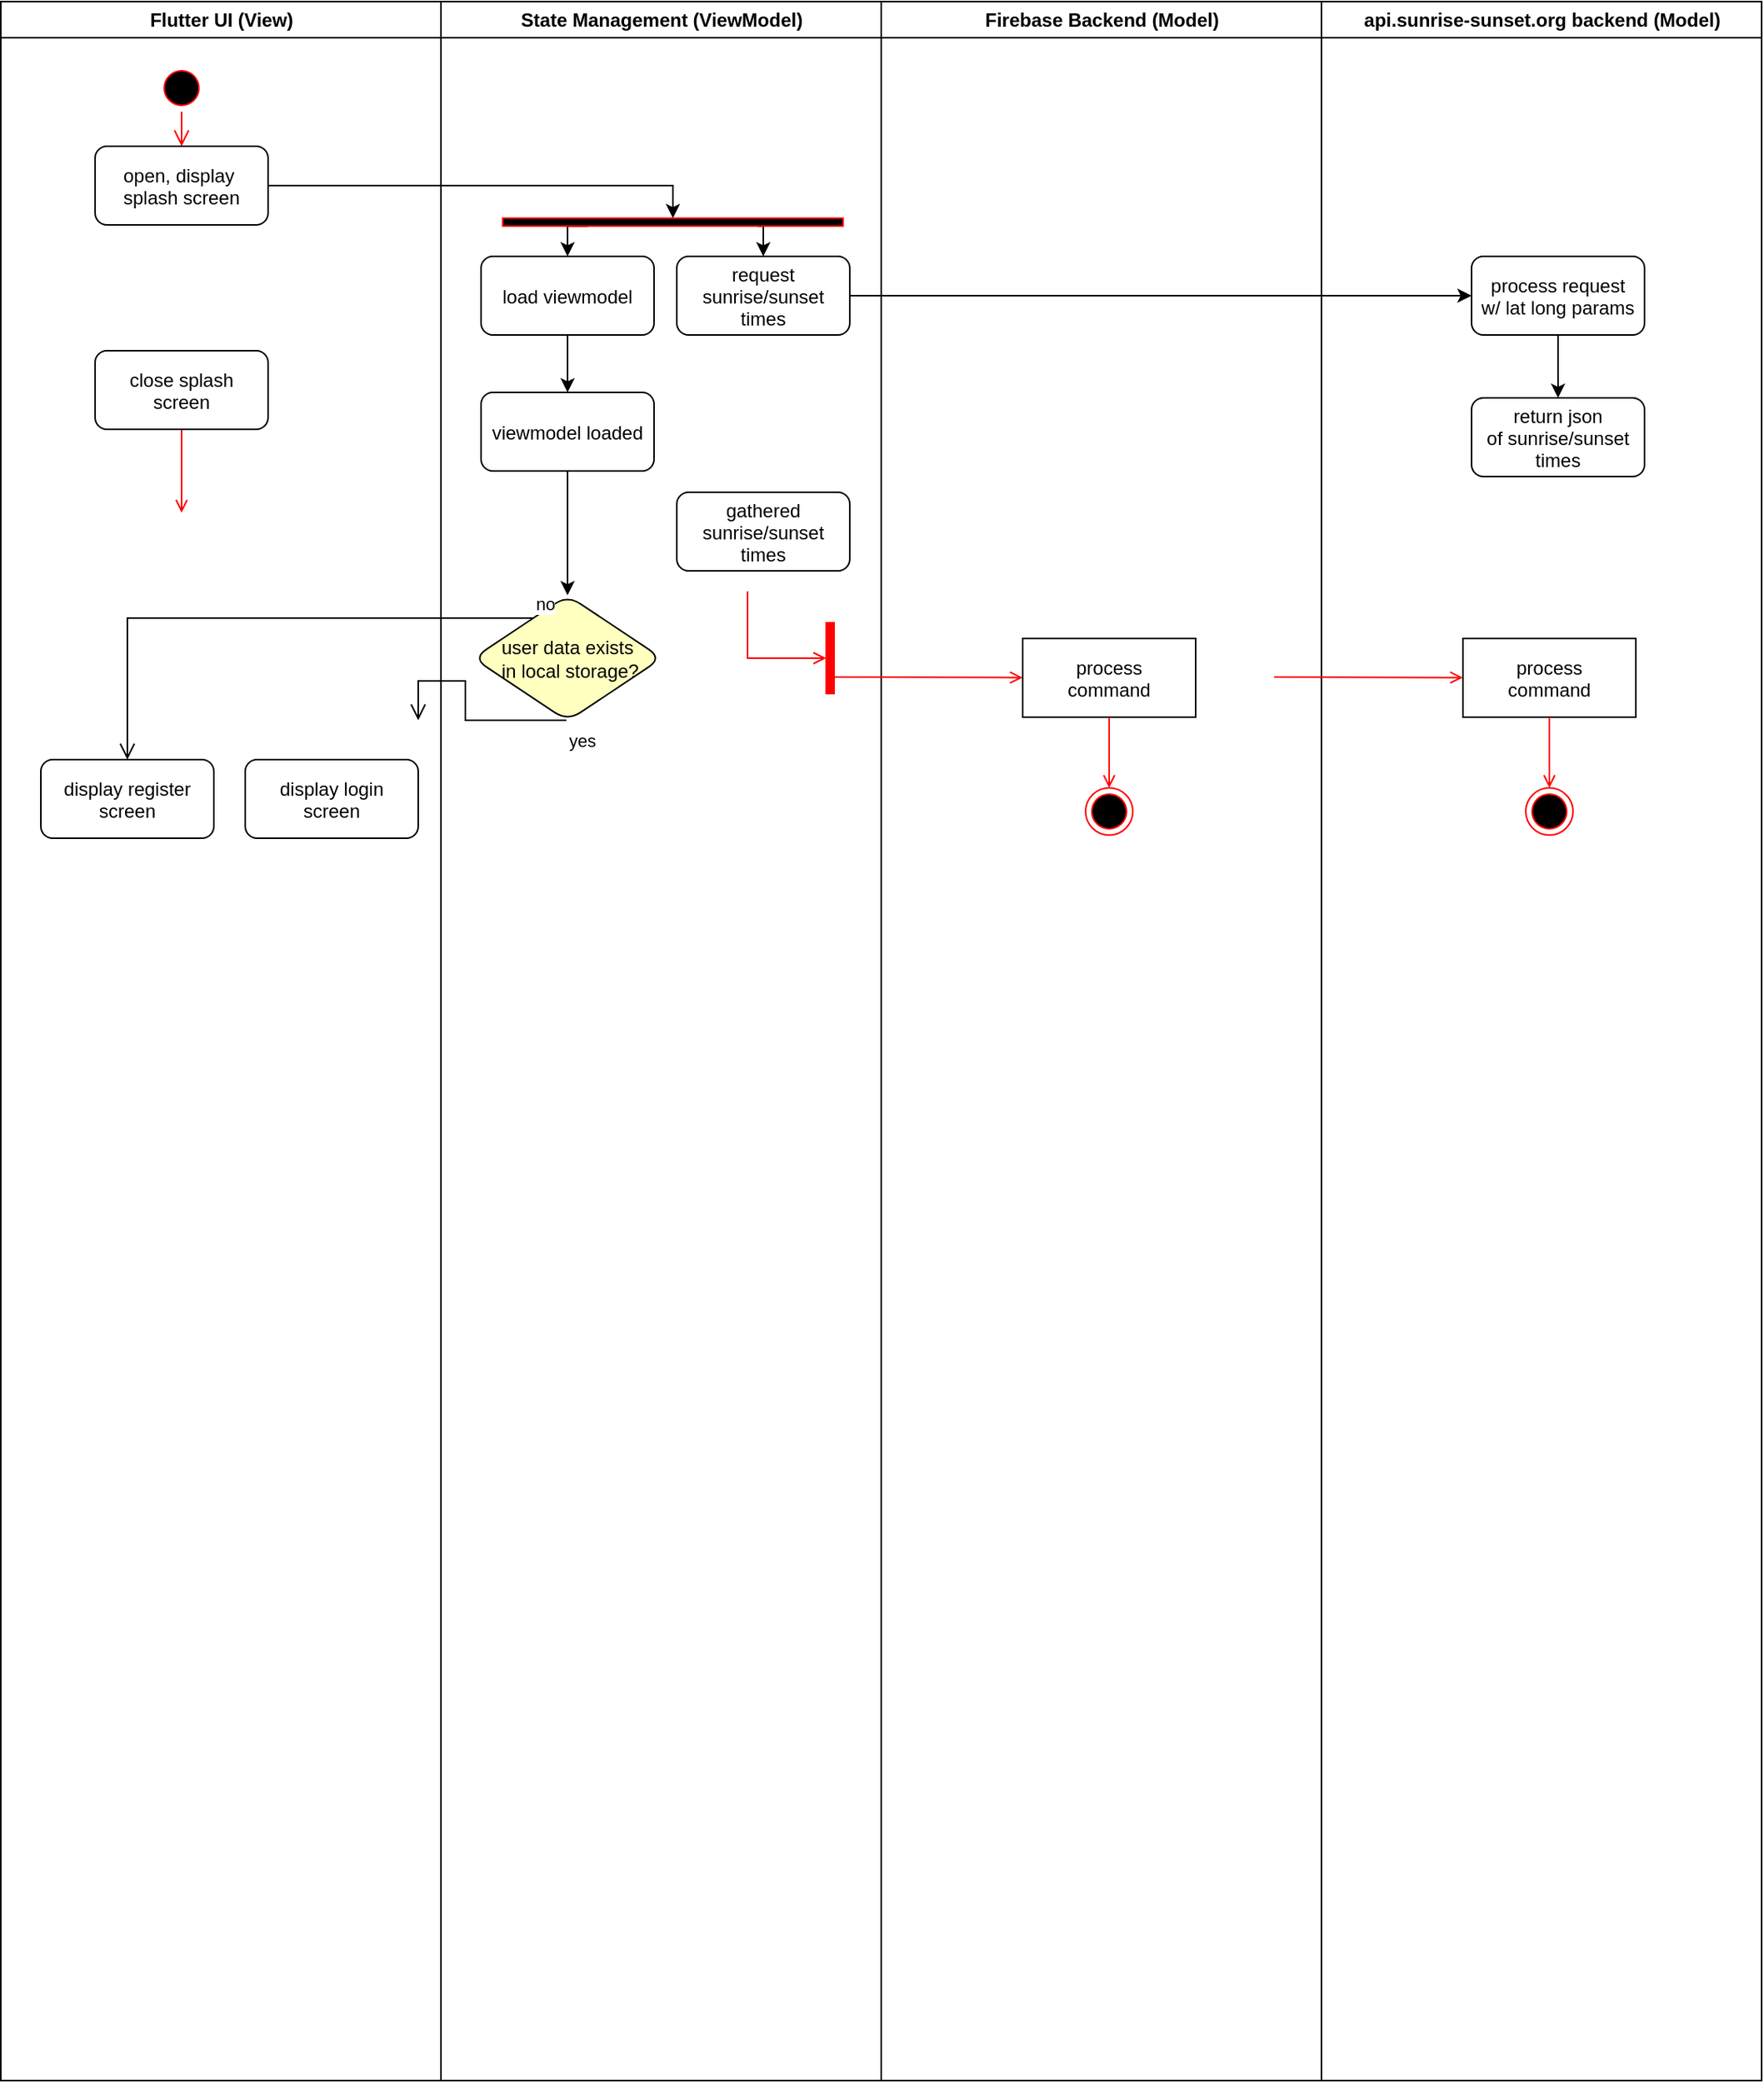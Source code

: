 <mxfile version="27.0.9">
  <diagram name="Page-1" id="e7e014a7-5840-1c2e-5031-d8a46d1fe8dd">
    <mxGraphModel dx="504" dy="552" grid="1" gridSize="10" guides="1" tooltips="1" connect="1" arrows="1" fold="1" page="1" pageScale="1" pageWidth="1169" pageHeight="826" background="none" math="0" shadow="0">
      <root>
        <mxCell id="0" />
        <mxCell id="1" parent="0" />
        <mxCell id="2" value="Flutter UI (View)" style="swimlane;whiteSpace=wrap" parent="1" vertex="1">
          <mxGeometry x="164.5" y="128" width="280" height="1322" as="geometry" />
        </mxCell>
        <mxCell id="5" value="" style="ellipse;shape=startState;fillColor=#000000;strokeColor=#ff0000;" parent="2" vertex="1">
          <mxGeometry x="100" y="40" width="30" height="30" as="geometry" />
        </mxCell>
        <mxCell id="6" value="" style="edgeStyle=elbowEdgeStyle;elbow=horizontal;verticalAlign=bottom;endArrow=open;endSize=8;strokeColor=#FF0000;endFill=1;rounded=0" parent="2" source="5" target="7" edge="1">
          <mxGeometry x="100" y="40" as="geometry">
            <mxPoint x="115" y="110" as="targetPoint" />
          </mxGeometry>
        </mxCell>
        <mxCell id="7" value="open, display &#xa;splash screen" style="rounded=1;" parent="2" vertex="1">
          <mxGeometry x="60" y="92" width="110" height="50" as="geometry" />
        </mxCell>
        <mxCell id="11" value="" style="endArrow=open;strokeColor=#FF0000;endFill=1;rounded=0" parent="2" edge="1">
          <mxGeometry relative="1" as="geometry">
            <mxPoint x="115" y="270" as="sourcePoint" />
            <mxPoint x="115.0" y="325" as="targetPoint" />
          </mxGeometry>
        </mxCell>
        <mxCell id="_Wzj_o-x4S0ocVzf4qr--63" value="close splash&#xa;screen" style="rounded=1;" vertex="1" parent="2">
          <mxGeometry x="60" y="222" width="110" height="50" as="geometry" />
        </mxCell>
        <mxCell id="_Wzj_o-x4S0ocVzf4qr--64" value="display register&#xa;screen" style="rounded=1;" vertex="1" parent="2">
          <mxGeometry x="25.5" y="482" width="110" height="50" as="geometry" />
        </mxCell>
        <mxCell id="_Wzj_o-x4S0ocVzf4qr--65" value="display login&#xa;screen" style="rounded=1;" vertex="1" parent="2">
          <mxGeometry x="155.5" y="482" width="110" height="50" as="geometry" />
        </mxCell>
        <mxCell id="3" value="State Management (ViewModel)" style="swimlane;whiteSpace=wrap" parent="1" vertex="1">
          <mxGeometry x="444.5" y="128" width="280" height="1322" as="geometry" />
        </mxCell>
        <mxCell id="34" value="" style="whiteSpace=wrap;strokeColor=#FF0000;fillColor=#FF0000" parent="3" vertex="1">
          <mxGeometry x="245" y="395" width="5" height="45" as="geometry" />
        </mxCell>
        <mxCell id="41" value="" style="edgeStyle=elbowEdgeStyle;elbow=horizontal;entryX=0;entryY=0.5;strokeColor=#FF0000;endArrow=open;endFill=1;rounded=0" parent="3" target="34" edge="1">
          <mxGeometry width="100" height="100" relative="1" as="geometry">
            <mxPoint x="195" y="375.0" as="sourcePoint" />
            <mxPoint x="160" y="380" as="targetPoint" />
            <Array as="points">
              <mxPoint x="195" y="400" />
            </Array>
          </mxGeometry>
        </mxCell>
        <mxCell id="_Wzj_o-x4S0ocVzf4qr--48" value="request&#xa;sunrise/sunset&#xa;times" style="rounded=1;" vertex="1" parent="3">
          <mxGeometry x="150" y="162" width="110" height="50" as="geometry" />
        </mxCell>
        <mxCell id="_Wzj_o-x4S0ocVzf4qr--52" style="edgeStyle=orthogonalEdgeStyle;rounded=0;orthogonalLoop=1;jettySize=auto;html=1;exitX=1;exitY=0.25;exitDx=0;exitDy=0;entryX=0.5;entryY=0;entryDx=0;entryDy=0;" edge="1" parent="3" source="_Wzj_o-x4S0ocVzf4qr--49" target="_Wzj_o-x4S0ocVzf4qr--48">
          <mxGeometry relative="1" as="geometry" />
        </mxCell>
        <mxCell id="_Wzj_o-x4S0ocVzf4qr--58" style="edgeStyle=orthogonalEdgeStyle;rounded=0;orthogonalLoop=1;jettySize=auto;html=1;exitX=1;exitY=0.75;exitDx=0;exitDy=0;entryX=0.5;entryY=0;entryDx=0;entryDy=0;" edge="1" parent="3" source="_Wzj_o-x4S0ocVzf4qr--49" target="_Wzj_o-x4S0ocVzf4qr--57">
          <mxGeometry relative="1" as="geometry" />
        </mxCell>
        <mxCell id="_Wzj_o-x4S0ocVzf4qr--49" value="" style="whiteSpace=wrap;strokeColor=#FF0000;fillColor=#000000;rotation=90;" vertex="1" parent="3">
          <mxGeometry x="145" y="32" width="5" height="216.5" as="geometry" />
        </mxCell>
        <mxCell id="_Wzj_o-x4S0ocVzf4qr--62" style="edgeStyle=orthogonalEdgeStyle;rounded=0;orthogonalLoop=1;jettySize=auto;html=1;exitX=0.5;exitY=1;exitDx=0;exitDy=0;entryX=0.5;entryY=0;entryDx=0;entryDy=0;" edge="1" parent="3" source="_Wzj_o-x4S0ocVzf4qr--57" target="_Wzj_o-x4S0ocVzf4qr--59">
          <mxGeometry relative="1" as="geometry" />
        </mxCell>
        <mxCell id="_Wzj_o-x4S0ocVzf4qr--57" value="load viewmodel" style="rounded=1;" vertex="1" parent="3">
          <mxGeometry x="25.5" y="162" width="110" height="50" as="geometry" />
        </mxCell>
        <mxCell id="_Wzj_o-x4S0ocVzf4qr--70" style="edgeStyle=orthogonalEdgeStyle;rounded=0;orthogonalLoop=1;jettySize=auto;html=1;exitX=0.5;exitY=1;exitDx=0;exitDy=0;entryX=0.5;entryY=0;entryDx=0;entryDy=0;" edge="1" parent="3" source="_Wzj_o-x4S0ocVzf4qr--59" target="_Wzj_o-x4S0ocVzf4qr--66">
          <mxGeometry relative="1" as="geometry" />
        </mxCell>
        <mxCell id="_Wzj_o-x4S0ocVzf4qr--59" value="viewmodel loaded" style="rounded=1;" vertex="1" parent="3">
          <mxGeometry x="25.5" y="248.5" width="110" height="50" as="geometry" />
        </mxCell>
        <mxCell id="_Wzj_o-x4S0ocVzf4qr--61" value="gathered&#xa;sunrise/sunset&#xa;times" style="rounded=1;" vertex="1" parent="3">
          <mxGeometry x="150" y="312" width="110" height="50" as="geometry" />
        </mxCell>
        <mxCell id="_Wzj_o-x4S0ocVzf4qr--66" value="user data exists&lt;br&gt;&amp;nbsp;in local storage?" style="rhombus;whiteSpace=wrap;html=1;fontColor=#000000;fillColor=#ffffc0;strokeColor=#000000;rounded=1;" vertex="1" parent="3">
          <mxGeometry x="20.5" y="377.5" width="120" height="80" as="geometry" />
        </mxCell>
        <mxCell id="4" value="Firebase Backend (Model)" style="swimlane;whiteSpace=wrap" parent="1" vertex="1">
          <mxGeometry x="724.5" y="128" width="280" height="1322" as="geometry" />
        </mxCell>
        <mxCell id="33" value="process&#xa;command" style="" parent="4" vertex="1">
          <mxGeometry x="90" y="405" width="110" height="50" as="geometry" />
        </mxCell>
        <mxCell id="37" value="" style="edgeStyle=none;strokeColor=#FF0000;endArrow=open;endFill=1;rounded=0" parent="4" target="33" edge="1">
          <mxGeometry width="100" height="100" relative="1" as="geometry">
            <mxPoint x="-30" y="429.5" as="sourcePoint" />
            <mxPoint x="90" y="429.5" as="targetPoint" />
          </mxGeometry>
        </mxCell>
        <mxCell id="38" value="" style="ellipse;shape=endState;fillColor=#000000;strokeColor=#ff0000" parent="4" vertex="1">
          <mxGeometry x="130" y="500" width="30" height="30" as="geometry" />
        </mxCell>
        <mxCell id="39" value="" style="endArrow=open;strokeColor=#FF0000;endFill=1;rounded=0" parent="4" source="33" target="38" edge="1">
          <mxGeometry relative="1" as="geometry" />
        </mxCell>
        <mxCell id="_Wzj_o-x4S0ocVzf4qr--41" value="api.sunrise-sunset.org backend (Model)" style="swimlane;whiteSpace=wrap" vertex="1" parent="1">
          <mxGeometry x="1004.5" y="128" width="280" height="1322" as="geometry" />
        </mxCell>
        <mxCell id="_Wzj_o-x4S0ocVzf4qr--42" value="process&#xa;command" style="" vertex="1" parent="_Wzj_o-x4S0ocVzf4qr--41">
          <mxGeometry x="90" y="405" width="110" height="50" as="geometry" />
        </mxCell>
        <mxCell id="_Wzj_o-x4S0ocVzf4qr--44" value="" style="edgeStyle=none;strokeColor=#FF0000;endArrow=open;endFill=1;rounded=0" edge="1" parent="_Wzj_o-x4S0ocVzf4qr--41" target="_Wzj_o-x4S0ocVzf4qr--42">
          <mxGeometry width="100" height="100" relative="1" as="geometry">
            <mxPoint x="-30" y="429.5" as="sourcePoint" />
            <mxPoint x="90" y="429.5" as="targetPoint" />
          </mxGeometry>
        </mxCell>
        <mxCell id="_Wzj_o-x4S0ocVzf4qr--45" value="" style="ellipse;shape=endState;fillColor=#000000;strokeColor=#ff0000" vertex="1" parent="_Wzj_o-x4S0ocVzf4qr--41">
          <mxGeometry x="130" y="500" width="30" height="30" as="geometry" />
        </mxCell>
        <mxCell id="_Wzj_o-x4S0ocVzf4qr--46" value="" style="endArrow=open;strokeColor=#FF0000;endFill=1;rounded=0" edge="1" parent="_Wzj_o-x4S0ocVzf4qr--41" source="_Wzj_o-x4S0ocVzf4qr--42" target="_Wzj_o-x4S0ocVzf4qr--45">
          <mxGeometry relative="1" as="geometry" />
        </mxCell>
        <mxCell id="_Wzj_o-x4S0ocVzf4qr--56" style="edgeStyle=orthogonalEdgeStyle;rounded=0;orthogonalLoop=1;jettySize=auto;html=1;exitX=0.5;exitY=1;exitDx=0;exitDy=0;entryX=0.5;entryY=0;entryDx=0;entryDy=0;" edge="1" parent="_Wzj_o-x4S0ocVzf4qr--41" source="_Wzj_o-x4S0ocVzf4qr--53" target="_Wzj_o-x4S0ocVzf4qr--55">
          <mxGeometry relative="1" as="geometry" />
        </mxCell>
        <mxCell id="_Wzj_o-x4S0ocVzf4qr--53" value="process request&#xa;w/ lat long params" style="rounded=1;" vertex="1" parent="_Wzj_o-x4S0ocVzf4qr--41">
          <mxGeometry x="95.5" y="162" width="110" height="50" as="geometry" />
        </mxCell>
        <mxCell id="_Wzj_o-x4S0ocVzf4qr--55" value="return json&#xa;of sunrise/sunset&#xa;times" style="rounded=1;" vertex="1" parent="_Wzj_o-x4S0ocVzf4qr--41">
          <mxGeometry x="95.5" y="252" width="110" height="50" as="geometry" />
        </mxCell>
        <mxCell id="_Wzj_o-x4S0ocVzf4qr--50" style="edgeStyle=orthogonalEdgeStyle;rounded=0;orthogonalLoop=1;jettySize=auto;html=1;exitX=1;exitY=0.5;exitDx=0;exitDy=0;entryX=0;entryY=0.5;entryDx=0;entryDy=0;" edge="1" parent="1" source="7" target="_Wzj_o-x4S0ocVzf4qr--49">
          <mxGeometry relative="1" as="geometry" />
        </mxCell>
        <mxCell id="_Wzj_o-x4S0ocVzf4qr--54" style="edgeStyle=orthogonalEdgeStyle;rounded=0;orthogonalLoop=1;jettySize=auto;html=1;exitX=1;exitY=0.5;exitDx=0;exitDy=0;" edge="1" parent="1" source="_Wzj_o-x4S0ocVzf4qr--48" target="_Wzj_o-x4S0ocVzf4qr--53">
          <mxGeometry relative="1" as="geometry" />
        </mxCell>
        <mxCell id="_Wzj_o-x4S0ocVzf4qr--67" value="no" style="edgeStyle=orthogonalEdgeStyle;html=1;align=left;verticalAlign=bottom;endArrow=open;endSize=8;strokeColor=#000000;rounded=0;entryX=0.5;entryY=0;entryDx=0;entryDy=0;" edge="1" source="_Wzj_o-x4S0ocVzf4qr--66" parent="1" target="_Wzj_o-x4S0ocVzf4qr--64">
          <mxGeometry x="-1" relative="1" as="geometry">
            <mxPoint x="370" y="510" as="targetPoint" />
            <Array as="points">
              <mxPoint x="245" y="520" />
            </Array>
          </mxGeometry>
        </mxCell>
        <mxCell id="_Wzj_o-x4S0ocVzf4qr--68" value="yes" style="edgeStyle=orthogonalEdgeStyle;html=1;align=left;verticalAlign=top;endArrow=open;endSize=8;strokeColor=#000000;rounded=0;" edge="1" source="_Wzj_o-x4S0ocVzf4qr--66" parent="1">
          <mxGeometry x="-1" relative="1" as="geometry">
            <mxPoint x="430" y="585" as="targetPoint" />
            <Array as="points">
              <mxPoint x="460" y="585" />
              <mxPoint x="460" y="560" />
            </Array>
          </mxGeometry>
        </mxCell>
      </root>
    </mxGraphModel>
  </diagram>
</mxfile>
